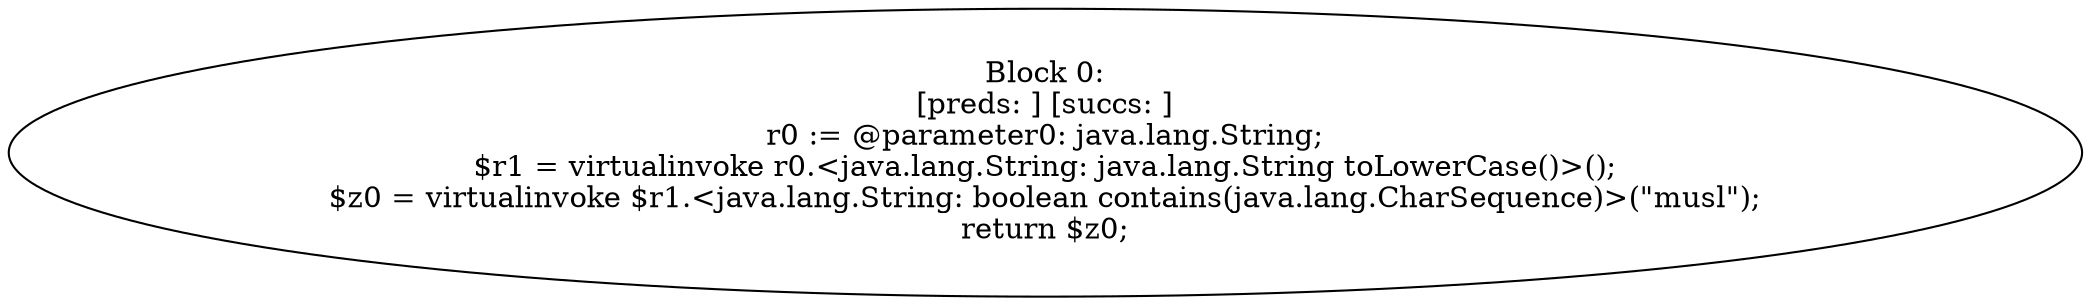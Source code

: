 digraph "unitGraph" {
    "Block 0:
[preds: ] [succs: ]
r0 := @parameter0: java.lang.String;
$r1 = virtualinvoke r0.<java.lang.String: java.lang.String toLowerCase()>();
$z0 = virtualinvoke $r1.<java.lang.String: boolean contains(java.lang.CharSequence)>(\"musl\");
return $z0;
"
}

